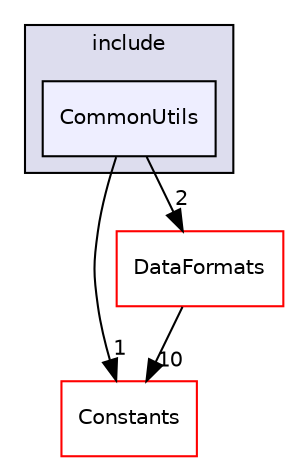 digraph "/home/travis/build/AliceO2Group/AliceO2/Common/Utils/include/CommonUtils" {
  bgcolor=transparent;
  compound=true
  node [ fontsize="10", fontname="Helvetica"];
  edge [ labelfontsize="10", labelfontname="Helvetica"];
  subgraph clusterdir_5007e47bac2fddedac46d04f85f3b0d6 {
    graph [ bgcolor="#ddddee", pencolor="black", label="include" fontname="Helvetica", fontsize="10", URL="dir_5007e47bac2fddedac46d04f85f3b0d6.html"]
  dir_c5884b21323074e22d34a62308c1256f [shape=box, label="CommonUtils", style="filled", fillcolor="#eeeeff", pencolor="black", URL="dir_c5884b21323074e22d34a62308c1256f.html"];
  }
  dir_6595de266f53d2529c2724716663252d [shape=box label="Constants" color="red" URL="dir_6595de266f53d2529c2724716663252d.html"];
  dir_2171f7ec022c5423887b07c69b2f5b48 [shape=box label="DataFormats" color="red" URL="dir_2171f7ec022c5423887b07c69b2f5b48.html"];
  dir_2171f7ec022c5423887b07c69b2f5b48->dir_6595de266f53d2529c2724716663252d [headlabel="10", labeldistance=1.5 headhref="dir_000052_000010.html"];
  dir_c5884b21323074e22d34a62308c1256f->dir_6595de266f53d2529c2724716663252d [headlabel="1", labeldistance=1.5 headhref="dir_000049_000010.html"];
  dir_c5884b21323074e22d34a62308c1256f->dir_2171f7ec022c5423887b07c69b2f5b48 [headlabel="2", labeldistance=1.5 headhref="dir_000049_000052.html"];
}
